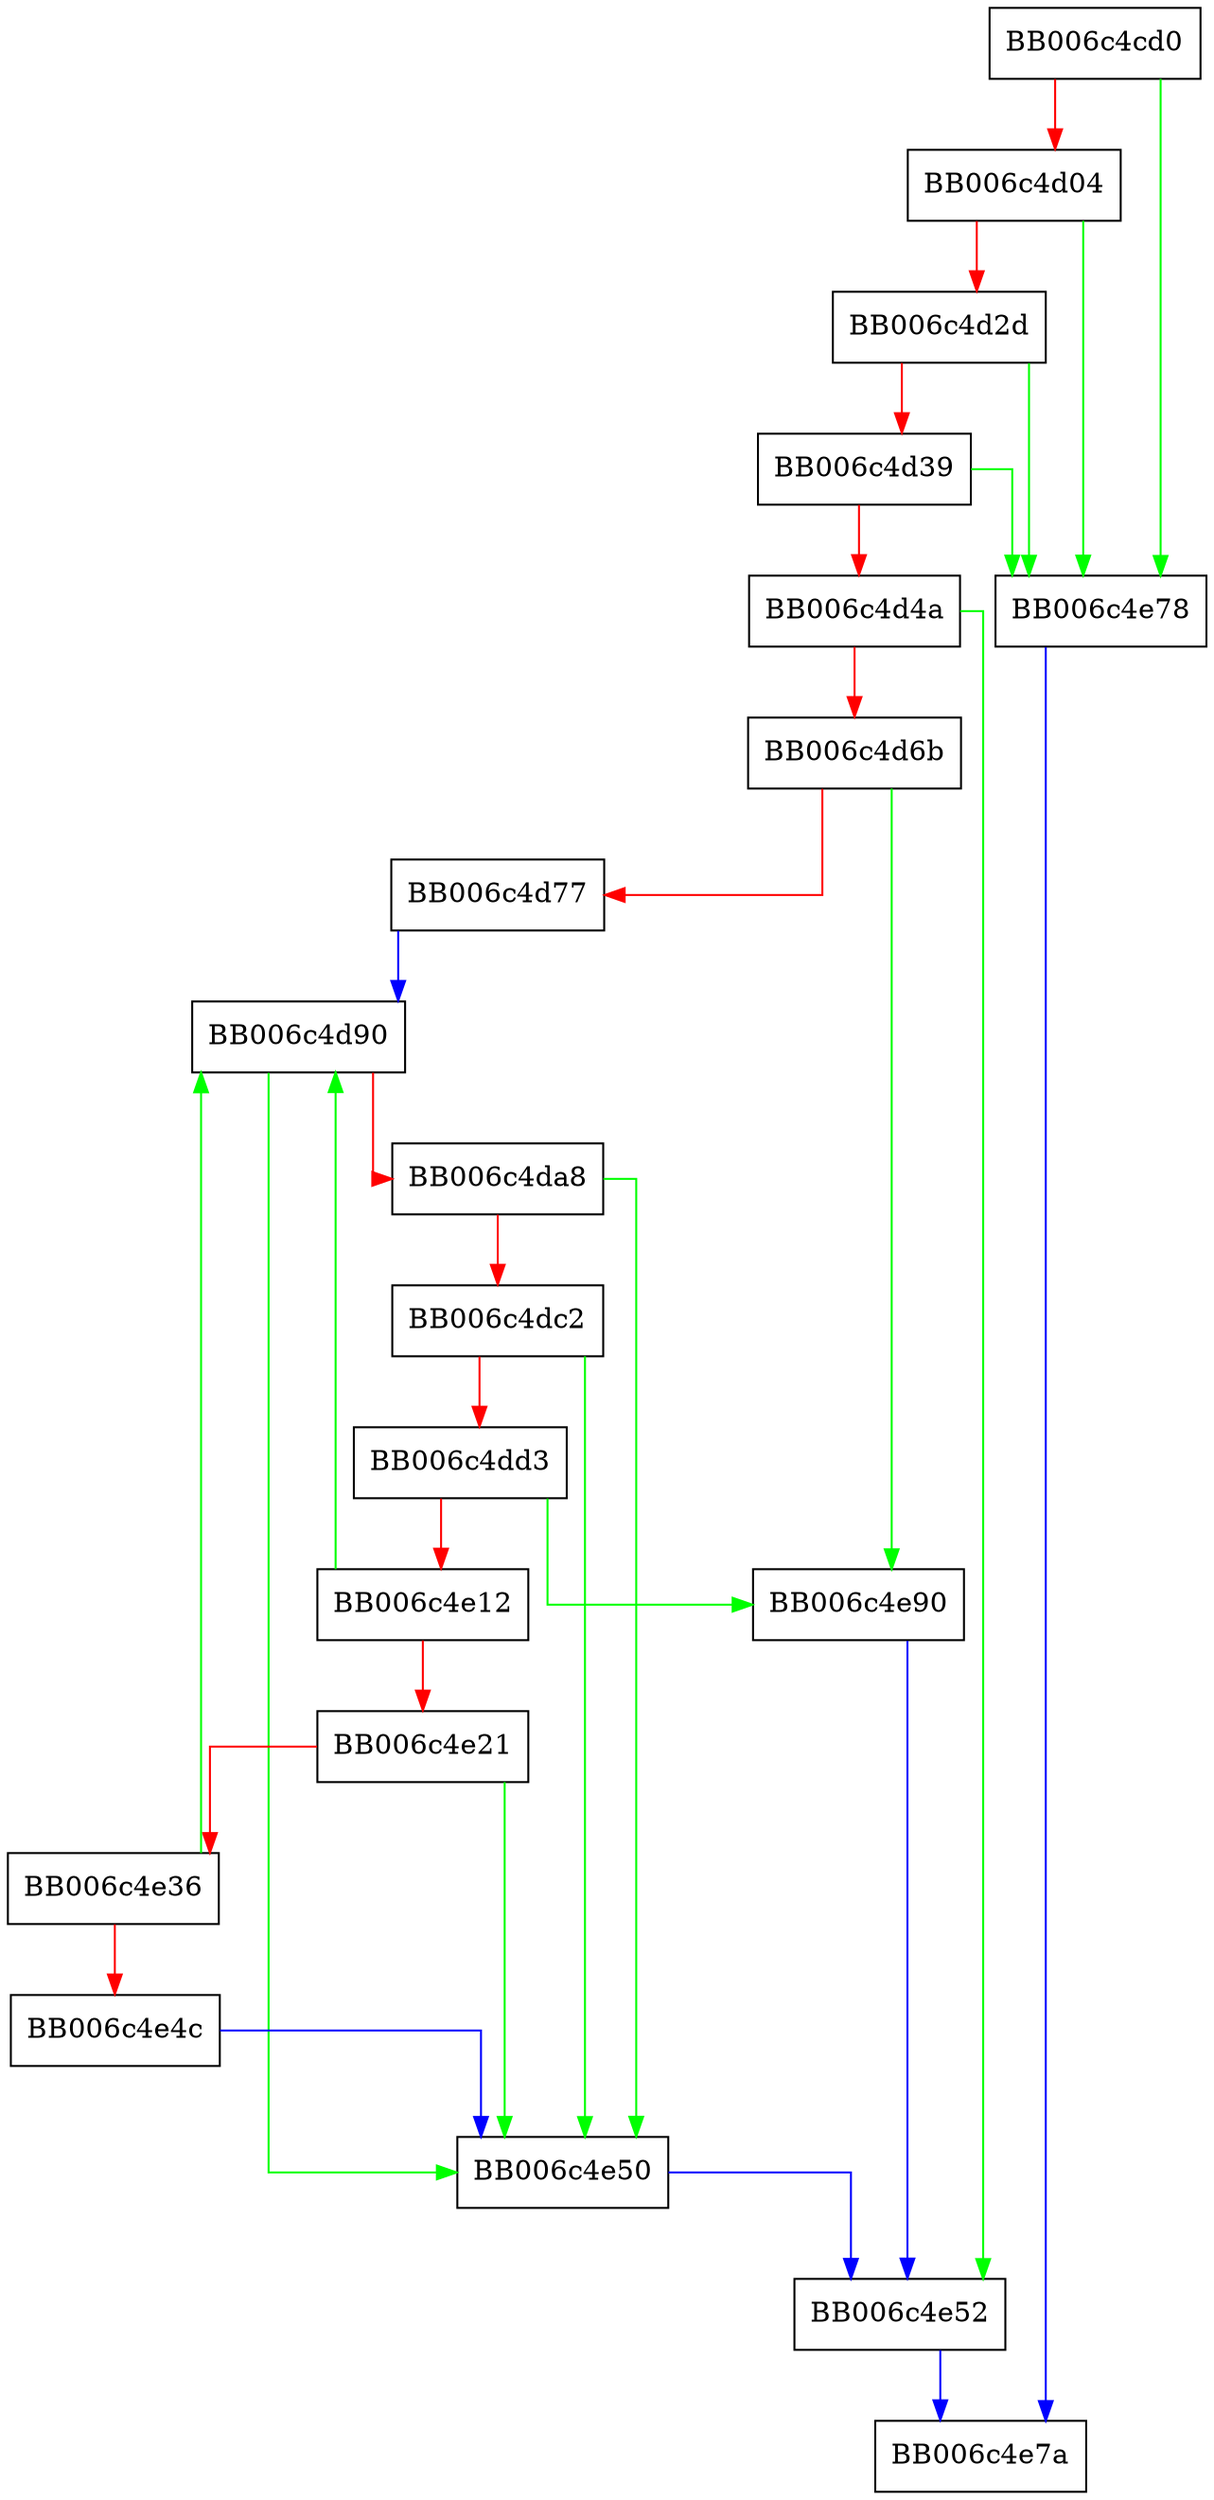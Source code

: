 digraph HKDF_Expand {
  node [shape="box"];
  graph [splines=ortho];
  BB006c4cd0 -> BB006c4e78 [color="green"];
  BB006c4cd0 -> BB006c4d04 [color="red"];
  BB006c4d04 -> BB006c4e78 [color="green"];
  BB006c4d04 -> BB006c4d2d [color="red"];
  BB006c4d2d -> BB006c4e78 [color="green"];
  BB006c4d2d -> BB006c4d39 [color="red"];
  BB006c4d39 -> BB006c4e78 [color="green"];
  BB006c4d39 -> BB006c4d4a [color="red"];
  BB006c4d4a -> BB006c4e52 [color="green"];
  BB006c4d4a -> BB006c4d6b [color="red"];
  BB006c4d6b -> BB006c4e90 [color="green"];
  BB006c4d6b -> BB006c4d77 [color="red"];
  BB006c4d77 -> BB006c4d90 [color="blue"];
  BB006c4d90 -> BB006c4e50 [color="green"];
  BB006c4d90 -> BB006c4da8 [color="red"];
  BB006c4da8 -> BB006c4e50 [color="green"];
  BB006c4da8 -> BB006c4dc2 [color="red"];
  BB006c4dc2 -> BB006c4e50 [color="green"];
  BB006c4dc2 -> BB006c4dd3 [color="red"];
  BB006c4dd3 -> BB006c4e90 [color="green"];
  BB006c4dd3 -> BB006c4e12 [color="red"];
  BB006c4e12 -> BB006c4d90 [color="green"];
  BB006c4e12 -> BB006c4e21 [color="red"];
  BB006c4e21 -> BB006c4e50 [color="green"];
  BB006c4e21 -> BB006c4e36 [color="red"];
  BB006c4e36 -> BB006c4d90 [color="green"];
  BB006c4e36 -> BB006c4e4c [color="red"];
  BB006c4e4c -> BB006c4e50 [color="blue"];
  BB006c4e50 -> BB006c4e52 [color="blue"];
  BB006c4e52 -> BB006c4e7a [color="blue"];
  BB006c4e78 -> BB006c4e7a [color="blue"];
  BB006c4e90 -> BB006c4e52 [color="blue"];
}